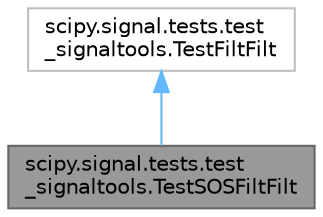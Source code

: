 digraph "scipy.signal.tests.test_signaltools.TestSOSFiltFilt"
{
 // LATEX_PDF_SIZE
  bgcolor="transparent";
  edge [fontname=Helvetica,fontsize=10,labelfontname=Helvetica,labelfontsize=10];
  node [fontname=Helvetica,fontsize=10,shape=box,height=0.2,width=0.4];
  Node1 [id="Node000001",label="scipy.signal.tests.test\l_signaltools.TestSOSFiltFilt",height=0.2,width=0.4,color="gray40", fillcolor="grey60", style="filled", fontcolor="black",tooltip=" "];
  Node2 -> Node1 [id="edge1_Node000001_Node000002",dir="back",color="steelblue1",style="solid",tooltip=" "];
  Node2 [id="Node000002",label="scipy.signal.tests.test\l_signaltools.TestFiltFilt",height=0.2,width=0.4,color="grey75", fillcolor="white", style="filled",URL="$dc/d99/classscipy_1_1signal_1_1tests_1_1test__signaltools_1_1TestFiltFilt.html",tooltip=" "];
}
